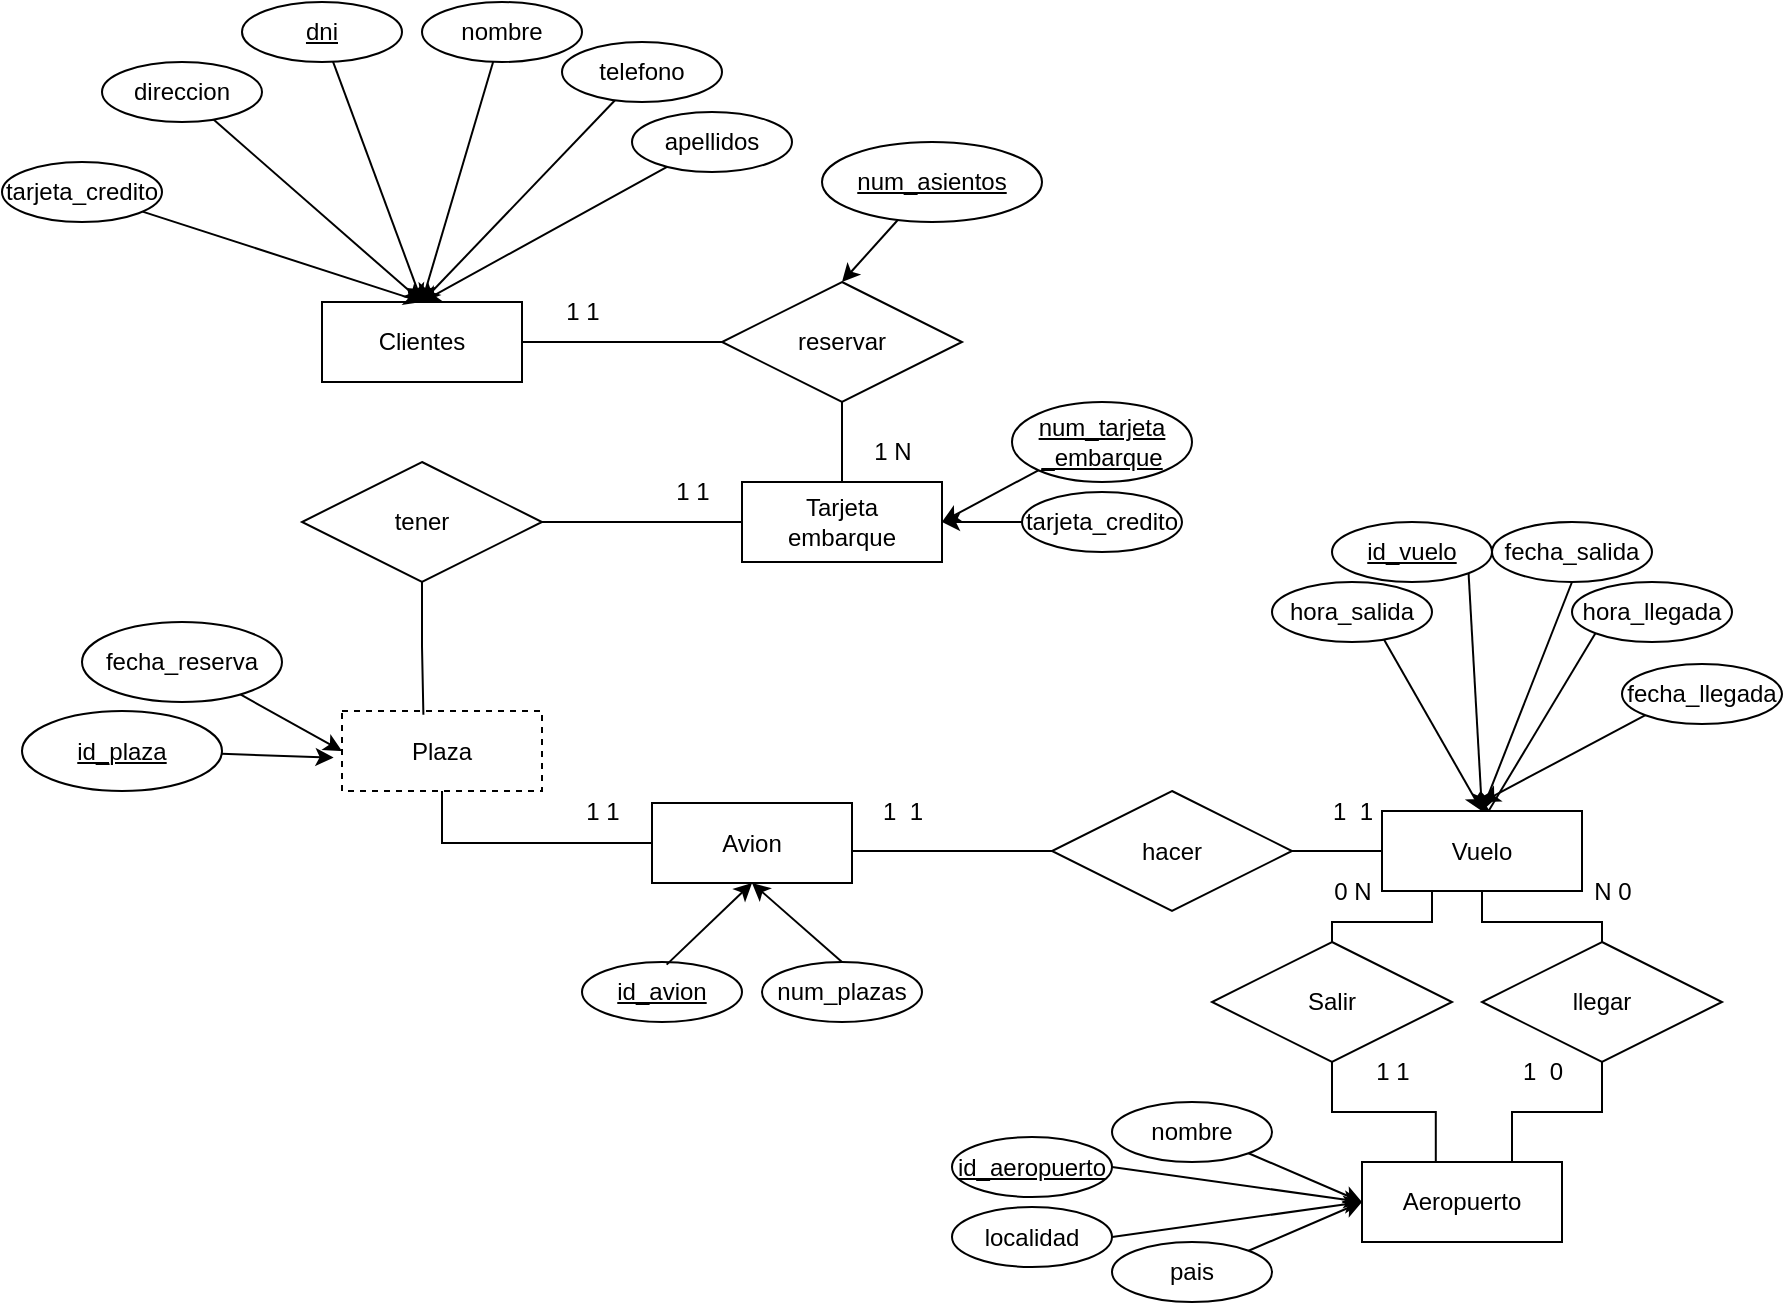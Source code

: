 <mxfile version="22.0.4" type="github">
  <diagram id="R2lEEEUBdFMjLlhIrx00" name="Page-1">
    <mxGraphModel dx="2188" dy="730" grid="1" gridSize="10" guides="1" tooltips="1" connect="1" arrows="1" fold="1" page="1" pageScale="1" pageWidth="850" pageHeight="1100" math="0" shadow="0" extFonts="Permanent Marker^https://fonts.googleapis.com/css?family=Permanent+Marker">
      <root>
        <mxCell id="0" />
        <mxCell id="1" parent="0" />
        <mxCell id="2jiFzWGauxY_XOc7GJdC-2" value="Clientes" style="whiteSpace=wrap;html=1;align=center;" parent="1" vertex="1">
          <mxGeometry x="100" y="240" width="100" height="40" as="geometry" />
        </mxCell>
        <mxCell id="2jiFzWGauxY_XOc7GJdC-4" value="Tarjeta &lt;br&gt;embarque" style="whiteSpace=wrap;html=1;align=center;" parent="1" vertex="1">
          <mxGeometry x="310" y="330" width="100" height="40" as="geometry" />
        </mxCell>
        <mxCell id="2jiFzWGauxY_XOc7GJdC-5" value="Aeropuerto" style="whiteSpace=wrap;html=1;align=center;" parent="1" vertex="1">
          <mxGeometry x="620" y="670" width="100" height="40" as="geometry" />
        </mxCell>
        <mxCell id="2jiFzWGauxY_XOc7GJdC-6" value="Avion" style="whiteSpace=wrap;html=1;align=center;" parent="1" vertex="1">
          <mxGeometry x="265" y="490.5" width="100" height="40" as="geometry" />
        </mxCell>
        <mxCell id="qRf_m3_fmnxYI7FiQeoy-19" style="edgeStyle=orthogonalEdgeStyle;rounded=0;orthogonalLoop=1;jettySize=auto;html=1;exitX=0.5;exitY=1;exitDx=0;exitDy=0;entryX=0;entryY=0.5;entryDx=0;entryDy=0;startArrow=none;startFill=0;endArrow=none;endFill=0;" parent="1" source="2jiFzWGauxY_XOc7GJdC-7" target="2jiFzWGauxY_XOc7GJdC-6" edge="1">
          <mxGeometry relative="1" as="geometry" />
        </mxCell>
        <mxCell id="2jiFzWGauxY_XOc7GJdC-7" value="Plaza" style="whiteSpace=wrap;html=1;align=center;dashed=1;" parent="1" vertex="1">
          <mxGeometry x="110" y="444.5" width="100" height="40" as="geometry" />
        </mxCell>
        <mxCell id="lYEexqLNSPWDxcUZi8AM-1" style="rounded=0;orthogonalLoop=1;jettySize=auto;html=1;entryX=0.5;entryY=0;entryDx=0;entryDy=0;" parent="1" source="2jiFzWGauxY_XOc7GJdC-8" target="2jiFzWGauxY_XOc7GJdC-2" edge="1">
          <mxGeometry relative="1" as="geometry" />
        </mxCell>
        <mxCell id="2jiFzWGauxY_XOc7GJdC-8" value="dni" style="ellipse;whiteSpace=wrap;html=1;align=center;fontStyle=4" parent="1" vertex="1">
          <mxGeometry x="60" y="90" width="80" height="30" as="geometry" />
        </mxCell>
        <mxCell id="lYEexqLNSPWDxcUZi8AM-3" style="rounded=0;orthogonalLoop=1;jettySize=auto;html=1;entryX=0.5;entryY=0;entryDx=0;entryDy=0;" parent="1" source="2jiFzWGauxY_XOc7GJdC-9" target="2jiFzWGauxY_XOc7GJdC-2" edge="1">
          <mxGeometry relative="1" as="geometry" />
        </mxCell>
        <mxCell id="2jiFzWGauxY_XOc7GJdC-9" value="nombre" style="ellipse;whiteSpace=wrap;html=1;align=center;" parent="1" vertex="1">
          <mxGeometry x="150" y="90" width="80" height="30" as="geometry" />
        </mxCell>
        <mxCell id="lYEexqLNSPWDxcUZi8AM-5" style="rounded=0;orthogonalLoop=1;jettySize=auto;html=1;entryX=0.5;entryY=0;entryDx=0;entryDy=0;" parent="1" source="2jiFzWGauxY_XOc7GJdC-11" target="2jiFzWGauxY_XOc7GJdC-2" edge="1">
          <mxGeometry relative="1" as="geometry" />
        </mxCell>
        <mxCell id="2jiFzWGauxY_XOc7GJdC-11" value="apellidos" style="ellipse;whiteSpace=wrap;html=1;align=center;" parent="1" vertex="1">
          <mxGeometry x="255" y="145" width="80" height="30" as="geometry" />
        </mxCell>
        <mxCell id="lYEexqLNSPWDxcUZi8AM-2" style="rounded=0;orthogonalLoop=1;jettySize=auto;html=1;entryX=0.5;entryY=0;entryDx=0;entryDy=0;" parent="1" source="2jiFzWGauxY_XOc7GJdC-12" target="2jiFzWGauxY_XOc7GJdC-2" edge="1">
          <mxGeometry relative="1" as="geometry" />
        </mxCell>
        <mxCell id="2jiFzWGauxY_XOc7GJdC-12" value="direccion" style="ellipse;whiteSpace=wrap;html=1;align=center;" parent="1" vertex="1">
          <mxGeometry x="-10" y="120" width="80" height="30" as="geometry" />
        </mxCell>
        <mxCell id="lYEexqLNSPWDxcUZi8AM-4" style="rounded=0;orthogonalLoop=1;jettySize=auto;html=1;entryX=0.5;entryY=0;entryDx=0;entryDy=0;" parent="1" source="2jiFzWGauxY_XOc7GJdC-13" target="2jiFzWGauxY_XOc7GJdC-2" edge="1">
          <mxGeometry relative="1" as="geometry" />
        </mxCell>
        <mxCell id="2jiFzWGauxY_XOc7GJdC-13" value="telefono" style="ellipse;whiteSpace=wrap;html=1;align=center;" parent="1" vertex="1">
          <mxGeometry x="220" y="110" width="80" height="30" as="geometry" />
        </mxCell>
        <mxCell id="lYEexqLNSPWDxcUZi8AM-6" style="rounded=0;orthogonalLoop=1;jettySize=auto;html=1;entryX=0.5;entryY=0;entryDx=0;entryDy=0;" parent="1" source="2jiFzWGauxY_XOc7GJdC-14" target="2jiFzWGauxY_XOc7GJdC-2" edge="1">
          <mxGeometry relative="1" as="geometry" />
        </mxCell>
        <mxCell id="2jiFzWGauxY_XOc7GJdC-14" value="tarjeta_credito" style="ellipse;whiteSpace=wrap;html=1;align=center;" parent="1" vertex="1">
          <mxGeometry x="-60" y="170" width="80" height="30" as="geometry" />
        </mxCell>
        <mxCell id="lYEexqLNSPWDxcUZi8AM-8" style="rounded=0;orthogonalLoop=1;jettySize=auto;html=1;entryX=0.5;entryY=0;entryDx=0;entryDy=0;" parent="1" source="2jiFzWGauxY_XOc7GJdC-15" target="lYEexqLNSPWDxcUZi8AM-7" edge="1">
          <mxGeometry relative="1" as="geometry" />
        </mxCell>
        <mxCell id="2jiFzWGauxY_XOc7GJdC-15" value="num_asientos" style="ellipse;whiteSpace=wrap;html=1;align=center;fontStyle=4" parent="1" vertex="1">
          <mxGeometry x="350" y="160" width="110" height="40" as="geometry" />
        </mxCell>
        <mxCell id="lYEexqLNSPWDxcUZi8AM-9" style="rounded=0;orthogonalLoop=1;jettySize=auto;html=1;entryX=0;entryY=0.5;entryDx=0;entryDy=0;" parent="1" source="2jiFzWGauxY_XOc7GJdC-16" target="2jiFzWGauxY_XOc7GJdC-7" edge="1">
          <mxGeometry relative="1" as="geometry" />
        </mxCell>
        <mxCell id="2jiFzWGauxY_XOc7GJdC-16" value="fecha_reserva" style="ellipse;whiteSpace=wrap;html=1;align=center;" parent="1" vertex="1">
          <mxGeometry x="-20" y="400" width="100" height="40" as="geometry" />
        </mxCell>
        <mxCell id="qRf_m3_fmnxYI7FiQeoy-16" style="rounded=0;orthogonalLoop=1;jettySize=auto;html=1;exitX=0;exitY=1;exitDx=0;exitDy=0;entryX=1;entryY=0.5;entryDx=0;entryDy=0;" parent="1" source="2jiFzWGauxY_XOc7GJdC-17" target="2jiFzWGauxY_XOc7GJdC-4" edge="1">
          <mxGeometry relative="1" as="geometry" />
        </mxCell>
        <mxCell id="2jiFzWGauxY_XOc7GJdC-17" value="num_tarjeta&lt;br&gt;_embarque" style="ellipse;whiteSpace=wrap;html=1;align=center;fontStyle=4" parent="1" vertex="1">
          <mxGeometry x="445" y="290" width="90" height="40" as="geometry" />
        </mxCell>
        <mxCell id="qRf_m3_fmnxYI7FiQeoy-17" style="rounded=0;orthogonalLoop=1;jettySize=auto;html=1;exitX=0;exitY=0.5;exitDx=0;exitDy=0;entryX=1;entryY=0.5;entryDx=0;entryDy=0;" parent="1" source="2jiFzWGauxY_XOc7GJdC-20" target="2jiFzWGauxY_XOc7GJdC-4" edge="1">
          <mxGeometry relative="1" as="geometry" />
        </mxCell>
        <mxCell id="2jiFzWGauxY_XOc7GJdC-20" value="tarjeta_credito" style="ellipse;whiteSpace=wrap;html=1;align=center;" parent="1" vertex="1">
          <mxGeometry x="450" y="335" width="80" height="30" as="geometry" />
        </mxCell>
        <mxCell id="2jiFzWGauxY_XOc7GJdC-21" value="id_avion&lt;br&gt;" style="ellipse;whiteSpace=wrap;html=1;align=center;fontStyle=4" parent="1" vertex="1">
          <mxGeometry x="230" y="570" width="80" height="30" as="geometry" />
        </mxCell>
        <mxCell id="qRf_m3_fmnxYI7FiQeoy-21" style="rounded=0;orthogonalLoop=1;jettySize=auto;html=1;exitX=0.5;exitY=0;exitDx=0;exitDy=0;entryX=0.5;entryY=1;entryDx=0;entryDy=0;" parent="1" source="2jiFzWGauxY_XOc7GJdC-22" target="2jiFzWGauxY_XOc7GJdC-6" edge="1">
          <mxGeometry relative="1" as="geometry" />
        </mxCell>
        <mxCell id="2jiFzWGauxY_XOc7GJdC-22" value="num_plazas" style="ellipse;whiteSpace=wrap;html=1;align=center;" parent="1" vertex="1">
          <mxGeometry x="320" y="570" width="80" height="30" as="geometry" />
        </mxCell>
        <mxCell id="qRf_m3_fmnxYI7FiQeoy-32" style="rounded=0;orthogonalLoop=1;jettySize=auto;html=1;exitX=1;exitY=0.5;exitDx=0;exitDy=0;entryX=0;entryY=0.5;entryDx=0;entryDy=0;" parent="1" source="2jiFzWGauxY_XOc7GJdC-23" target="2jiFzWGauxY_XOc7GJdC-5" edge="1">
          <mxGeometry relative="1" as="geometry" />
        </mxCell>
        <mxCell id="2jiFzWGauxY_XOc7GJdC-23" value="localidad" style="ellipse;whiteSpace=wrap;html=1;align=center;fontStyle=0" parent="1" vertex="1">
          <mxGeometry x="415" y="692.5" width="80" height="30" as="geometry" />
        </mxCell>
        <mxCell id="2jiFzWGauxY_XOc7GJdC-24" value="pais" style="ellipse;whiteSpace=wrap;html=1;align=center;" parent="1" vertex="1">
          <mxGeometry x="495" y="710" width="80" height="30" as="geometry" />
        </mxCell>
        <mxCell id="qRf_m3_fmnxYI7FiQeoy-29" style="rounded=0;orthogonalLoop=1;jettySize=auto;html=1;exitX=1;exitY=0.5;exitDx=0;exitDy=0;entryX=0;entryY=0.5;entryDx=0;entryDy=0;" parent="1" source="2jiFzWGauxY_XOc7GJdC-25" target="2jiFzWGauxY_XOc7GJdC-5" edge="1">
          <mxGeometry relative="1" as="geometry" />
        </mxCell>
        <mxCell id="2jiFzWGauxY_XOc7GJdC-25" value="id_aeropuerto" style="ellipse;whiteSpace=wrap;html=1;align=center;fontStyle=4" parent="1" vertex="1">
          <mxGeometry x="415" y="657.5" width="80" height="30" as="geometry" />
        </mxCell>
        <mxCell id="qRf_m3_fmnxYI7FiQeoy-30" style="rounded=0;orthogonalLoop=1;jettySize=auto;html=1;exitX=1;exitY=1;exitDx=0;exitDy=0;" parent="1" source="2jiFzWGauxY_XOc7GJdC-26" edge="1">
          <mxGeometry relative="1" as="geometry">
            <mxPoint x="620" y="690" as="targetPoint" />
          </mxGeometry>
        </mxCell>
        <mxCell id="2jiFzWGauxY_XOc7GJdC-26" value="nombre" style="ellipse;whiteSpace=wrap;html=1;align=center;" parent="1" vertex="1">
          <mxGeometry x="495" y="640" width="80" height="30" as="geometry" />
        </mxCell>
        <mxCell id="qRf_m3_fmnxYI7FiQeoy-26" style="rounded=0;orthogonalLoop=1;jettySize=auto;html=1;exitX=0.698;exitY=0.952;exitDx=0;exitDy=0;exitPerimeter=0;entryX=0.5;entryY=0;entryDx=0;entryDy=0;" parent="1" source="2jiFzWGauxY_XOc7GJdC-27" target="qRf_m3_fmnxYI7FiQeoy-7" edge="1">
          <mxGeometry relative="1" as="geometry" />
        </mxCell>
        <mxCell id="2jiFzWGauxY_XOc7GJdC-27" value="hora_salida" style="ellipse;whiteSpace=wrap;html=1;align=center;fontStyle=0" parent="1" vertex="1">
          <mxGeometry x="575" y="380" width="80" height="30" as="geometry" />
        </mxCell>
        <mxCell id="qRf_m3_fmnxYI7FiQeoy-23" style="rounded=0;orthogonalLoop=1;jettySize=auto;html=1;exitX=0;exitY=1;exitDx=0;exitDy=0;" parent="1" source="2jiFzWGauxY_XOc7GJdC-28" edge="1">
          <mxGeometry relative="1" as="geometry">
            <mxPoint x="680" y="500" as="targetPoint" />
          </mxGeometry>
        </mxCell>
        <mxCell id="2jiFzWGauxY_XOc7GJdC-28" value="hora_llegada" style="ellipse;whiteSpace=wrap;html=1;align=center;" parent="1" vertex="1">
          <mxGeometry x="725" y="380" width="80" height="30" as="geometry" />
        </mxCell>
        <mxCell id="qRf_m3_fmnxYI7FiQeoy-25" style="rounded=0;orthogonalLoop=1;jettySize=auto;html=1;exitX=1;exitY=1;exitDx=0;exitDy=0;entryX=0.5;entryY=0;entryDx=0;entryDy=0;" parent="1" source="2jiFzWGauxY_XOc7GJdC-29" target="qRf_m3_fmnxYI7FiQeoy-7" edge="1">
          <mxGeometry relative="1" as="geometry" />
        </mxCell>
        <mxCell id="2jiFzWGauxY_XOc7GJdC-29" value="id_vuelo" style="ellipse;whiteSpace=wrap;html=1;align=center;fontStyle=4" parent="1" vertex="1">
          <mxGeometry x="605" y="350" width="80" height="30" as="geometry" />
        </mxCell>
        <mxCell id="qRf_m3_fmnxYI7FiQeoy-22" style="rounded=0;orthogonalLoop=1;jettySize=auto;html=1;exitX=0.5;exitY=1;exitDx=0;exitDy=0;entryX=0.5;entryY=0;entryDx=0;entryDy=0;" parent="1" source="2jiFzWGauxY_XOc7GJdC-30" target="qRf_m3_fmnxYI7FiQeoy-7" edge="1">
          <mxGeometry relative="1" as="geometry" />
        </mxCell>
        <mxCell id="2jiFzWGauxY_XOc7GJdC-30" value="fecha_salida" style="ellipse;whiteSpace=wrap;html=1;align=center;" parent="1" vertex="1">
          <mxGeometry x="685" y="350" width="80" height="30" as="geometry" />
        </mxCell>
        <mxCell id="qRf_m3_fmnxYI7FiQeoy-24" style="rounded=0;orthogonalLoop=1;jettySize=auto;html=1;exitX=0;exitY=1;exitDx=0;exitDy=0;" parent="1" source="2jiFzWGauxY_XOc7GJdC-32" edge="1">
          <mxGeometry relative="1" as="geometry">
            <mxPoint x="680" y="490" as="targetPoint" />
          </mxGeometry>
        </mxCell>
        <mxCell id="2jiFzWGauxY_XOc7GJdC-32" value="fecha_llegada" style="ellipse;whiteSpace=wrap;html=1;align=center;" parent="1" vertex="1">
          <mxGeometry x="750" y="421" width="80" height="30" as="geometry" />
        </mxCell>
        <mxCell id="lYEexqLNSPWDxcUZi8AM-10" style="edgeStyle=orthogonalEdgeStyle;rounded=0;orthogonalLoop=1;jettySize=auto;html=1;entryX=1;entryY=0.5;entryDx=0;entryDy=0;startArrow=none;startFill=0;endArrow=none;endFill=0;" parent="1" source="lYEexqLNSPWDxcUZi8AM-7" target="2jiFzWGauxY_XOc7GJdC-2" edge="1">
          <mxGeometry relative="1" as="geometry" />
        </mxCell>
        <mxCell id="lYEexqLNSPWDxcUZi8AM-11" style="edgeStyle=orthogonalEdgeStyle;rounded=0;orthogonalLoop=1;jettySize=auto;html=1;entryX=0.5;entryY=0;entryDx=0;entryDy=0;startArrow=none;startFill=0;endArrow=none;endFill=0;" parent="1" source="lYEexqLNSPWDxcUZi8AM-7" target="2jiFzWGauxY_XOc7GJdC-4" edge="1">
          <mxGeometry relative="1" as="geometry" />
        </mxCell>
        <mxCell id="lYEexqLNSPWDxcUZi8AM-7" value="reservar" style="shape=rhombus;perimeter=rhombusPerimeter;whiteSpace=wrap;html=1;align=center;" parent="1" vertex="1">
          <mxGeometry x="300" y="230" width="120" height="60" as="geometry" />
        </mxCell>
        <mxCell id="qRf_m3_fmnxYI7FiQeoy-9" style="edgeStyle=orthogonalEdgeStyle;rounded=0;orthogonalLoop=1;jettySize=auto;html=1;entryX=0;entryY=0.5;entryDx=0;entryDy=0;startArrow=none;startFill=0;endArrow=none;endFill=0;" parent="1" source="lYEexqLNSPWDxcUZi8AM-14" target="qRf_m3_fmnxYI7FiQeoy-7" edge="1">
          <mxGeometry relative="1" as="geometry" />
        </mxCell>
        <mxCell id="lYEexqLNSPWDxcUZi8AM-14" value="hacer" style="shape=rhombus;perimeter=rhombusPerimeter;whiteSpace=wrap;html=1;align=center;" parent="1" vertex="1">
          <mxGeometry x="465" y="484.5" width="120" height="60" as="geometry" />
        </mxCell>
        <mxCell id="lYEexqLNSPWDxcUZi8AM-26" style="edgeStyle=orthogonalEdgeStyle;rounded=0;orthogonalLoop=1;jettySize=auto;html=1;startArrow=none;startFill=0;endArrow=none;endFill=0;" parent="1" source="lYEexqLNSPWDxcUZi8AM-15" target="2jiFzWGauxY_XOc7GJdC-4" edge="1">
          <mxGeometry relative="1" as="geometry" />
        </mxCell>
        <mxCell id="lYEexqLNSPWDxcUZi8AM-15" value="tener" style="shape=rhombus;perimeter=rhombusPerimeter;whiteSpace=wrap;html=1;align=center;" parent="1" vertex="1">
          <mxGeometry x="90" y="320" width="120" height="60" as="geometry" />
        </mxCell>
        <mxCell id="lYEexqLNSPWDxcUZi8AM-16" value="1 N" style="text;html=1;align=center;verticalAlign=middle;resizable=0;points=[];autosize=1;strokeColor=none;fillColor=none;" parent="1" vertex="1">
          <mxGeometry x="365" y="300" width="40" height="30" as="geometry" />
        </mxCell>
        <mxCell id="lYEexqLNSPWDxcUZi8AM-17" value="1 1" style="text;html=1;align=center;verticalAlign=middle;resizable=0;points=[];autosize=1;strokeColor=none;fillColor=none;" parent="1" vertex="1">
          <mxGeometry x="210" y="230" width="40" height="30" as="geometry" />
        </mxCell>
        <mxCell id="lYEexqLNSPWDxcUZi8AM-19" style="rounded=0;orthogonalLoop=1;jettySize=auto;html=1;entryX=-0.042;entryY=0.582;entryDx=0;entryDy=0;entryPerimeter=0;" parent="1" source="lYEexqLNSPWDxcUZi8AM-18" target="2jiFzWGauxY_XOc7GJdC-7" edge="1">
          <mxGeometry relative="1" as="geometry" />
        </mxCell>
        <mxCell id="lYEexqLNSPWDxcUZi8AM-18" value="id_plaza" style="ellipse;whiteSpace=wrap;html=1;align=center;fontStyle=4" parent="1" vertex="1">
          <mxGeometry x="-50" y="444.5" width="100" height="40" as="geometry" />
        </mxCell>
        <mxCell id="qRf_m3_fmnxYI7FiQeoy-5" style="edgeStyle=orthogonalEdgeStyle;rounded=0;orthogonalLoop=1;jettySize=auto;html=1;entryX=0.407;entryY=0.048;entryDx=0;entryDy=0;entryPerimeter=0;startArrow=none;startFill=0;endArrow=none;endFill=0;" parent="1" source="lYEexqLNSPWDxcUZi8AM-15" target="2jiFzWGauxY_XOc7GJdC-7" edge="1">
          <mxGeometry relative="1" as="geometry" />
        </mxCell>
        <mxCell id="qRf_m3_fmnxYI7FiQeoy-12" style="edgeStyle=orthogonalEdgeStyle;rounded=0;orthogonalLoop=1;jettySize=auto;html=1;entryX=0.5;entryY=0;entryDx=0;entryDy=0;startArrow=none;startFill=0;endArrow=none;endFill=0;" parent="1" source="qRf_m3_fmnxYI7FiQeoy-7" target="qRf_m3_fmnxYI7FiQeoy-11" edge="1">
          <mxGeometry relative="1" as="geometry">
            <Array as="points">
              <mxPoint x="680" y="550" />
              <mxPoint x="740" y="550" />
            </Array>
          </mxGeometry>
        </mxCell>
        <mxCell id="qRf_m3_fmnxYI7FiQeoy-13" style="edgeStyle=orthogonalEdgeStyle;rounded=0;orthogonalLoop=1;jettySize=auto;html=1;exitX=0.25;exitY=1;exitDx=0;exitDy=0;startArrow=none;startFill=0;endArrow=none;endFill=0;" parent="1" source="qRf_m3_fmnxYI7FiQeoy-7" target="qRf_m3_fmnxYI7FiQeoy-10" edge="1">
          <mxGeometry relative="1" as="geometry">
            <Array as="points">
              <mxPoint x="655" y="550" />
              <mxPoint x="605" y="550" />
            </Array>
          </mxGeometry>
        </mxCell>
        <mxCell id="qRf_m3_fmnxYI7FiQeoy-7" value="Vuelo" style="whiteSpace=wrap;html=1;align=center;" parent="1" vertex="1">
          <mxGeometry x="630" y="494.5" width="100" height="40" as="geometry" />
        </mxCell>
        <mxCell id="qRf_m3_fmnxYI7FiQeoy-8" style="edgeStyle=orthogonalEdgeStyle;rounded=0;orthogonalLoop=1;jettySize=auto;html=1;entryX=0;entryY=0.5;entryDx=0;entryDy=0;startArrow=none;startFill=0;endArrow=none;endFill=0;" parent="1" source="2jiFzWGauxY_XOc7GJdC-6" target="lYEexqLNSPWDxcUZi8AM-14" edge="1">
          <mxGeometry relative="1" as="geometry">
            <Array as="points">
              <mxPoint x="415" y="515" />
            </Array>
          </mxGeometry>
        </mxCell>
        <mxCell id="qRf_m3_fmnxYI7FiQeoy-10" value="Salir" style="shape=rhombus;perimeter=rhombusPerimeter;whiteSpace=wrap;html=1;align=center;" parent="1" vertex="1">
          <mxGeometry x="545" y="560" width="120" height="60" as="geometry" />
        </mxCell>
        <mxCell id="qRf_m3_fmnxYI7FiQeoy-15" style="edgeStyle=orthogonalEdgeStyle;rounded=0;orthogonalLoop=1;jettySize=auto;html=1;entryX=0.75;entryY=0;entryDx=0;entryDy=0;startArrow=none;startFill=0;endArrow=none;endFill=0;" parent="1" source="qRf_m3_fmnxYI7FiQeoy-11" target="2jiFzWGauxY_XOc7GJdC-5" edge="1">
          <mxGeometry relative="1" as="geometry" />
        </mxCell>
        <mxCell id="qRf_m3_fmnxYI7FiQeoy-11" value="llegar" style="shape=rhombus;perimeter=rhombusPerimeter;whiteSpace=wrap;html=1;align=center;" parent="1" vertex="1">
          <mxGeometry x="680" y="560" width="120" height="60" as="geometry" />
        </mxCell>
        <mxCell id="qRf_m3_fmnxYI7FiQeoy-14" style="edgeStyle=orthogonalEdgeStyle;rounded=0;orthogonalLoop=1;jettySize=auto;html=1;entryX=0.369;entryY=0.005;entryDx=0;entryDy=0;entryPerimeter=0;startArrow=none;startFill=0;endArrow=none;endFill=0;" parent="1" source="qRf_m3_fmnxYI7FiQeoy-10" target="2jiFzWGauxY_XOc7GJdC-5" edge="1">
          <mxGeometry relative="1" as="geometry" />
        </mxCell>
        <mxCell id="qRf_m3_fmnxYI7FiQeoy-20" style="rounded=0;orthogonalLoop=1;jettySize=auto;html=1;exitX=0.529;exitY=0.044;exitDx=0;exitDy=0;entryX=0.5;entryY=1;entryDx=0;entryDy=0;exitPerimeter=0;" parent="1" source="2jiFzWGauxY_XOc7GJdC-21" target="2jiFzWGauxY_XOc7GJdC-6" edge="1">
          <mxGeometry relative="1" as="geometry" />
        </mxCell>
        <mxCell id="qRf_m3_fmnxYI7FiQeoy-31" style="rounded=0;orthogonalLoop=1;jettySize=auto;html=1;exitX=1;exitY=0;exitDx=0;exitDy=0;" parent="1" source="2jiFzWGauxY_XOc7GJdC-24" edge="1">
          <mxGeometry relative="1" as="geometry">
            <mxPoint x="620" y="690" as="targetPoint" />
          </mxGeometry>
        </mxCell>
        <mxCell id="qRf_m3_fmnxYI7FiQeoy-33" value="1 1" style="text;html=1;align=center;verticalAlign=middle;resizable=0;points=[];autosize=1;strokeColor=none;fillColor=none;" parent="1" vertex="1">
          <mxGeometry x="265" y="320" width="40" height="30" as="geometry" />
        </mxCell>
        <mxCell id="qRf_m3_fmnxYI7FiQeoy-36" value="1&amp;nbsp; 1" style="text;html=1;align=center;verticalAlign=middle;resizable=0;points=[];autosize=1;strokeColor=none;fillColor=none;" parent="1" vertex="1">
          <mxGeometry x="595" y="480" width="40" height="30" as="geometry" />
        </mxCell>
        <mxCell id="qRf_m3_fmnxYI7FiQeoy-37" value="1&amp;nbsp; 1" style="text;html=1;align=center;verticalAlign=middle;resizable=0;points=[];autosize=1;strokeColor=none;fillColor=none;" parent="1" vertex="1">
          <mxGeometry x="370" y="480" width="40" height="30" as="geometry" />
        </mxCell>
        <mxCell id="qRf_m3_fmnxYI7FiQeoy-38" value="1 1" style="text;html=1;align=center;verticalAlign=middle;resizable=0;points=[];autosize=1;strokeColor=none;fillColor=none;" parent="1" vertex="1">
          <mxGeometry x="615" y="610" width="40" height="30" as="geometry" />
        </mxCell>
        <mxCell id="qRf_m3_fmnxYI7FiQeoy-40" value="0 N" style="text;html=1;align=center;verticalAlign=middle;resizable=0;points=[];autosize=1;strokeColor=none;fillColor=none;" parent="1" vertex="1">
          <mxGeometry x="595" y="520" width="40" height="30" as="geometry" />
        </mxCell>
        <mxCell id="qRf_m3_fmnxYI7FiQeoy-41" value="1&amp;nbsp; 0" style="text;html=1;align=center;verticalAlign=middle;resizable=0;points=[];autosize=1;strokeColor=none;fillColor=none;" parent="1" vertex="1">
          <mxGeometry x="690" y="610" width="40" height="30" as="geometry" />
        </mxCell>
        <mxCell id="qRf_m3_fmnxYI7FiQeoy-42" value="N 0" style="text;html=1;align=center;verticalAlign=middle;resizable=0;points=[];autosize=1;strokeColor=none;fillColor=none;" parent="1" vertex="1">
          <mxGeometry x="725" y="520" width="40" height="30" as="geometry" />
        </mxCell>
        <mxCell id="qRf_m3_fmnxYI7FiQeoy-44" value="1 1" style="text;html=1;align=center;verticalAlign=middle;resizable=0;points=[];autosize=1;strokeColor=none;fillColor=none;" parent="1" vertex="1">
          <mxGeometry x="220" y="480" width="40" height="30" as="geometry" />
        </mxCell>
      </root>
    </mxGraphModel>
  </diagram>
</mxfile>

